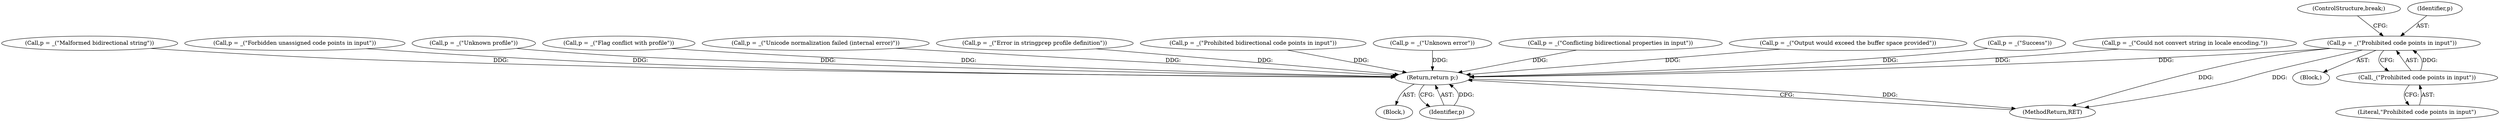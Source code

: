 digraph "0_savannah_2e97c2796581c27213962c77f5a8571a598f9a2e_0@pointer" {
"1000123" [label="(Call,p = _(\"Prohibited code points in input\"))"];
"1000125" [label="(Call,_(\"Prohibited code points in input\"))"];
"1000189" [label="(Return,return p;)"];
"1000135" [label="(Call,p = _(\"Malformed bidirectional string\"))"];
"1000189" [label="(Return,return p;)"];
"1000190" [label="(Identifier,p)"];
"1000117" [label="(Call,p = _(\"Forbidden unassigned code points in input\"))"];
"1000109" [label="(Block,)"];
"1000166" [label="(Call,p = _(\"Unknown profile\"))"];
"1000159" [label="(Call,p = _(\"Flag conflict with profile\"))"];
"1000178" [label="(Call,p = _(\"Unicode normalization failed (internal error)\"))"];
"1000125" [label="(Call,_(\"Prohibited code points in input\"))"];
"1000153" [label="(Call,p = _(\"Error in stringprep profile definition\"))"];
"1000127" [label="(ControlStructure,break;)"];
"1000141" [label="(Call,p = _(\"Prohibited bidirectional code points in input\"))"];
"1000123" [label="(Call,p = _(\"Prohibited code points in input\"))"];
"1000184" [label="(Call,p = _(\"Unknown error\"))"];
"1000191" [label="(MethodReturn,RET)"];
"1000124" [label="(Identifier,p)"];
"1000126" [label="(Literal,\"Prohibited code points in input\")"];
"1000129" [label="(Call,p = _(\"Conflicting bidirectional properties in input\"))"];
"1000147" [label="(Call,p = _(\"Output would exceed the buffer space provided\"))"];
"1000102" [label="(Block,)"];
"1000111" [label="(Call,p = _(\"Success\"))"];
"1000172" [label="(Call,p = _(\"Could not convert string in locale encoding.\"))"];
"1000123" -> "1000109"  [label="AST: "];
"1000123" -> "1000125"  [label="CFG: "];
"1000124" -> "1000123"  [label="AST: "];
"1000125" -> "1000123"  [label="AST: "];
"1000127" -> "1000123"  [label="CFG: "];
"1000123" -> "1000191"  [label="DDG: "];
"1000123" -> "1000191"  [label="DDG: "];
"1000125" -> "1000123"  [label="DDG: "];
"1000123" -> "1000189"  [label="DDG: "];
"1000125" -> "1000126"  [label="CFG: "];
"1000126" -> "1000125"  [label="AST: "];
"1000189" -> "1000102"  [label="AST: "];
"1000189" -> "1000190"  [label="CFG: "];
"1000190" -> "1000189"  [label="AST: "];
"1000191" -> "1000189"  [label="CFG: "];
"1000189" -> "1000191"  [label="DDG: "];
"1000190" -> "1000189"  [label="DDG: "];
"1000129" -> "1000189"  [label="DDG: "];
"1000141" -> "1000189"  [label="DDG: "];
"1000184" -> "1000189"  [label="DDG: "];
"1000178" -> "1000189"  [label="DDG: "];
"1000159" -> "1000189"  [label="DDG: "];
"1000166" -> "1000189"  [label="DDG: "];
"1000147" -> "1000189"  [label="DDG: "];
"1000117" -> "1000189"  [label="DDG: "];
"1000111" -> "1000189"  [label="DDG: "];
"1000153" -> "1000189"  [label="DDG: "];
"1000172" -> "1000189"  [label="DDG: "];
"1000135" -> "1000189"  [label="DDG: "];
}
